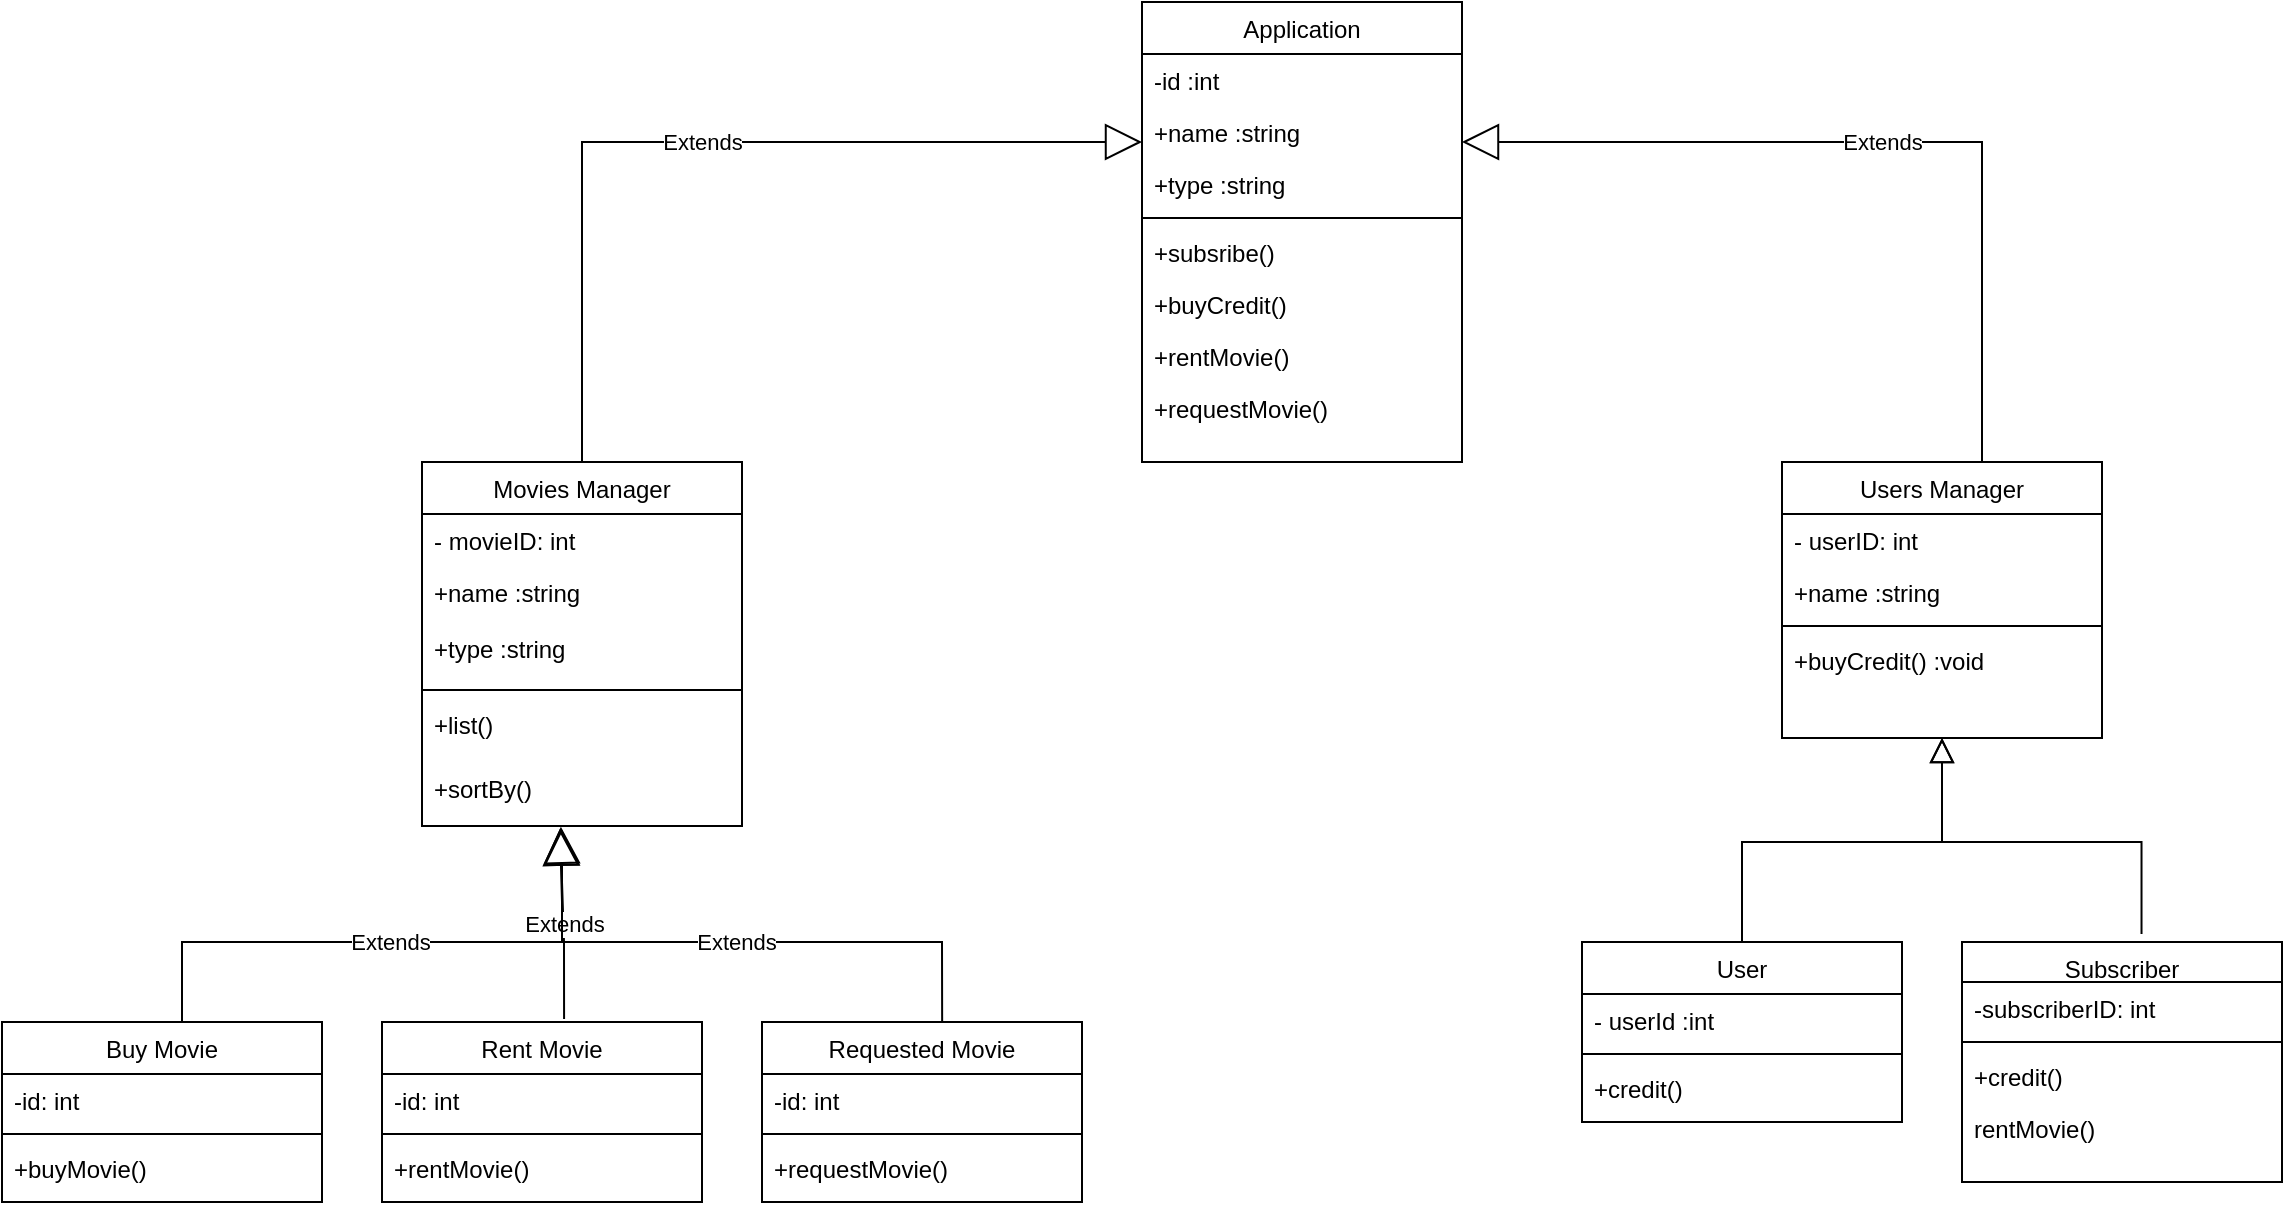 <mxfile version="20.3.0" type="device" pages="2"><diagram id="C5RBs43oDa-KdzZeNtuy" name="Page-1"><mxGraphModel dx="3225" dy="838" grid="1" gridSize="10" guides="1" tooltips="1" connect="1" arrows="1" fold="1" page="1" pageScale="1" pageWidth="827" pageHeight="1169" math="0" shadow="0"><root><mxCell id="WIyWlLk6GJQsqaUBKTNV-0"/><mxCell id="WIyWlLk6GJQsqaUBKTNV-1" parent="WIyWlLk6GJQsqaUBKTNV-0"/><mxCell id="zkfFHV4jXpPFQw0GAbJ--6" value="User" style="swimlane;fontStyle=0;align=center;verticalAlign=top;childLayout=stackLayout;horizontal=1;startSize=26;horizontalStack=0;resizeParent=1;resizeLast=0;collapsible=1;marginBottom=0;rounded=0;shadow=0;strokeWidth=1;" parent="WIyWlLk6GJQsqaUBKTNV-1" vertex="1"><mxGeometry x="-320" y="520" width="160" height="90" as="geometry"><mxRectangle x="130" y="380" width="160" height="26" as="alternateBounds"/></mxGeometry></mxCell><mxCell id="zkfFHV4jXpPFQw0GAbJ--7" value="- userId :int" style="text;align=left;verticalAlign=top;spacingLeft=4;spacingRight=4;overflow=hidden;rotatable=0;points=[[0,0.5],[1,0.5]];portConstraint=eastwest;" parent="zkfFHV4jXpPFQw0GAbJ--6" vertex="1"><mxGeometry y="26" width="160" height="26" as="geometry"/></mxCell><mxCell id="zkfFHV4jXpPFQw0GAbJ--9" value="" style="line;html=1;strokeWidth=1;align=left;verticalAlign=middle;spacingTop=-1;spacingLeft=3;spacingRight=3;rotatable=0;labelPosition=right;points=[];portConstraint=eastwest;" parent="zkfFHV4jXpPFQw0GAbJ--6" vertex="1"><mxGeometry y="52" width="160" height="8" as="geometry"/></mxCell><mxCell id="md8-glmPxRZWmat5-QHY-12" value="+credit()" style="text;align=left;verticalAlign=top;spacingLeft=4;spacingRight=4;overflow=hidden;rotatable=0;points=[[0,0.5],[1,0.5]];portConstraint=eastwest;" parent="zkfFHV4jXpPFQw0GAbJ--6" vertex="1"><mxGeometry y="60" width="160" height="26" as="geometry"/></mxCell><mxCell id="zkfFHV4jXpPFQw0GAbJ--17" value="Application" style="swimlane;fontStyle=0;align=center;verticalAlign=top;childLayout=stackLayout;horizontal=1;startSize=26;horizontalStack=0;resizeParent=1;resizeLast=0;collapsible=1;marginBottom=0;rounded=0;shadow=0;strokeWidth=1;" parent="WIyWlLk6GJQsqaUBKTNV-1" vertex="1"><mxGeometry x="-540" y="50" width="160" height="230" as="geometry"><mxRectangle x="550" y="140" width="160" height="26" as="alternateBounds"/></mxGeometry></mxCell><mxCell id="zkfFHV4jXpPFQw0GAbJ--18" value="-id :int" style="text;align=left;verticalAlign=top;spacingLeft=4;spacingRight=4;overflow=hidden;rotatable=0;points=[[0,0.5],[1,0.5]];portConstraint=eastwest;" parent="zkfFHV4jXpPFQw0GAbJ--17" vertex="1"><mxGeometry y="26" width="160" height="26" as="geometry"/></mxCell><mxCell id="zkfFHV4jXpPFQw0GAbJ--19" value="+name :string" style="text;align=left;verticalAlign=top;spacingLeft=4;spacingRight=4;overflow=hidden;rotatable=0;points=[[0,0.5],[1,0.5]];portConstraint=eastwest;rounded=0;shadow=0;html=0;" parent="zkfFHV4jXpPFQw0GAbJ--17" vertex="1"><mxGeometry y="52" width="160" height="26" as="geometry"/></mxCell><mxCell id="zkfFHV4jXpPFQw0GAbJ--20" value="+type :string" style="text;align=left;verticalAlign=top;spacingLeft=4;spacingRight=4;overflow=hidden;rotatable=0;points=[[0,0.5],[1,0.5]];portConstraint=eastwest;rounded=0;shadow=0;html=0;" parent="zkfFHV4jXpPFQw0GAbJ--17" vertex="1"><mxGeometry y="78" width="160" height="26" as="geometry"/></mxCell><mxCell id="zkfFHV4jXpPFQw0GAbJ--23" value="" style="line;html=1;strokeWidth=1;align=left;verticalAlign=middle;spacingTop=-1;spacingLeft=3;spacingRight=3;rotatable=0;labelPosition=right;points=[];portConstraint=eastwest;" parent="zkfFHV4jXpPFQw0GAbJ--17" vertex="1"><mxGeometry y="104" width="160" height="8" as="geometry"/></mxCell><mxCell id="zkfFHV4jXpPFQw0GAbJ--24" value="+subsribe()" style="text;align=left;verticalAlign=top;spacingLeft=4;spacingRight=4;overflow=hidden;rotatable=0;points=[[0,0.5],[1,0.5]];portConstraint=eastwest;" parent="zkfFHV4jXpPFQw0GAbJ--17" vertex="1"><mxGeometry y="112" width="160" height="26" as="geometry"/></mxCell><mxCell id="zkfFHV4jXpPFQw0GAbJ--25" value="+buyCredit()" style="text;align=left;verticalAlign=top;spacingLeft=4;spacingRight=4;overflow=hidden;rotatable=0;points=[[0,0.5],[1,0.5]];portConstraint=eastwest;" parent="zkfFHV4jXpPFQw0GAbJ--17" vertex="1"><mxGeometry y="138" width="160" height="26" as="geometry"/></mxCell><mxCell id="md8-glmPxRZWmat5-QHY-20" value="+rentMovie()" style="text;align=left;verticalAlign=top;spacingLeft=4;spacingRight=4;overflow=hidden;rotatable=0;points=[[0,0.5],[1,0.5]];portConstraint=eastwest;" parent="zkfFHV4jXpPFQw0GAbJ--17" vertex="1"><mxGeometry y="164" width="160" height="26" as="geometry"/></mxCell><mxCell id="md8-glmPxRZWmat5-QHY-21" value="+requestMovie()" style="text;align=left;verticalAlign=top;spacingLeft=4;spacingRight=4;overflow=hidden;rotatable=0;points=[[0,0.5],[1,0.5]];portConstraint=eastwest;" parent="zkfFHV4jXpPFQw0GAbJ--17" vertex="1"><mxGeometry y="190" width="160" height="40" as="geometry"/></mxCell><mxCell id="md8-glmPxRZWmat5-QHY-0" value="Users Manager" style="swimlane;fontStyle=0;align=center;verticalAlign=top;childLayout=stackLayout;horizontal=1;startSize=26;horizontalStack=0;resizeParent=1;resizeLast=0;collapsible=1;marginBottom=0;rounded=0;shadow=0;strokeWidth=1;" parent="WIyWlLk6GJQsqaUBKTNV-1" vertex="1"><mxGeometry x="-220" y="280" width="160" height="138" as="geometry"><mxRectangle x="130" y="380" width="160" height="26" as="alternateBounds"/></mxGeometry></mxCell><mxCell id="md8-glmPxRZWmat5-QHY-1" value="- userID: int" style="text;align=left;verticalAlign=top;spacingLeft=4;spacingRight=4;overflow=hidden;rotatable=0;points=[[0,0.5],[1,0.5]];portConstraint=eastwest;" parent="md8-glmPxRZWmat5-QHY-0" vertex="1"><mxGeometry y="26" width="160" height="26" as="geometry"/></mxCell><mxCell id="md8-glmPxRZWmat5-QHY-2" value="+name :string" style="text;align=left;verticalAlign=top;spacingLeft=4;spacingRight=4;overflow=hidden;rotatable=0;points=[[0,0.5],[1,0.5]];portConstraint=eastwest;rounded=0;shadow=0;html=0;" parent="md8-glmPxRZWmat5-QHY-0" vertex="1"><mxGeometry y="52" width="160" height="26" as="geometry"/></mxCell><mxCell id="md8-glmPxRZWmat5-QHY-3" value="" style="line;html=1;strokeWidth=1;align=left;verticalAlign=middle;spacingTop=-1;spacingLeft=3;spacingRight=3;rotatable=0;labelPosition=right;points=[];portConstraint=eastwest;" parent="md8-glmPxRZWmat5-QHY-0" vertex="1"><mxGeometry y="78" width="160" height="8" as="geometry"/></mxCell><mxCell id="md8-glmPxRZWmat5-QHY-5" value="+buyCredit() :void" style="text;align=left;verticalAlign=top;spacingLeft=4;spacingRight=4;overflow=hidden;rotatable=0;points=[[0,0.5],[1,0.5]];portConstraint=eastwest;" parent="md8-glmPxRZWmat5-QHY-0" vertex="1"><mxGeometry y="86" width="160" height="26" as="geometry"/></mxCell><mxCell id="md8-glmPxRZWmat5-QHY-13" value="Subscriber" style="swimlane;fontStyle=0;align=center;verticalAlign=top;childLayout=stackLayout;horizontal=1;startSize=20;horizontalStack=0;resizeParent=1;resizeLast=0;collapsible=1;marginBottom=0;rounded=0;shadow=0;strokeWidth=1;" parent="WIyWlLk6GJQsqaUBKTNV-1" vertex="1"><mxGeometry x="-130" y="520" width="160" height="120" as="geometry"><mxRectangle x="130" y="380" width="160" height="26" as="alternateBounds"/></mxGeometry></mxCell><mxCell id="md8-glmPxRZWmat5-QHY-14" value="-subscriberID: int" style="text;align=left;verticalAlign=top;spacingLeft=4;spacingRight=4;overflow=hidden;rotatable=0;points=[[0,0.5],[1,0.5]];portConstraint=eastwest;" parent="md8-glmPxRZWmat5-QHY-13" vertex="1"><mxGeometry y="20" width="160" height="26" as="geometry"/></mxCell><mxCell id="md8-glmPxRZWmat5-QHY-15" value="" style="line;html=1;strokeWidth=1;align=left;verticalAlign=middle;spacingTop=-1;spacingLeft=3;spacingRight=3;rotatable=0;labelPosition=right;points=[];portConstraint=eastwest;" parent="md8-glmPxRZWmat5-QHY-13" vertex="1"><mxGeometry y="46" width="160" height="8" as="geometry"/></mxCell><mxCell id="md8-glmPxRZWmat5-QHY-16" value="+credit()" style="text;align=left;verticalAlign=top;spacingLeft=4;spacingRight=4;overflow=hidden;rotatable=0;points=[[0,0.5],[1,0.5]];portConstraint=eastwest;" parent="md8-glmPxRZWmat5-QHY-13" vertex="1"><mxGeometry y="54" width="160" height="26" as="geometry"/></mxCell><mxCell id="md8-glmPxRZWmat5-QHY-17" value="rentMovie()" style="text;align=left;verticalAlign=top;spacingLeft=4;spacingRight=4;overflow=hidden;rotatable=0;points=[[0,0.5],[1,0.5]];portConstraint=eastwest;" parent="md8-glmPxRZWmat5-QHY-13" vertex="1"><mxGeometry y="80" width="160" height="26" as="geometry"/></mxCell><mxCell id="md8-glmPxRZWmat5-QHY-18" value="" style="endArrow=block;endSize=10;endFill=0;shadow=0;strokeWidth=1;rounded=0;edgeStyle=elbowEdgeStyle;elbow=vertical;" parent="WIyWlLk6GJQsqaUBKTNV-1" source="zkfFHV4jXpPFQw0GAbJ--6" edge="1"><mxGeometry width="160" relative="1" as="geometry"><mxPoint x="-240" y="520" as="sourcePoint"/><mxPoint x="-140" y="418" as="targetPoint"/><Array as="points"><mxPoint x="-90" y="470"/></Array></mxGeometry></mxCell><mxCell id="md8-glmPxRZWmat5-QHY-19" value="" style="endArrow=block;endSize=10;endFill=0;shadow=0;strokeWidth=1;rounded=0;edgeStyle=elbowEdgeStyle;elbow=vertical;exitX=0.561;exitY=-0.033;exitDx=0;exitDy=0;exitPerimeter=0;entryX=0.5;entryY=1;entryDx=0;entryDy=0;" parent="WIyWlLk6GJQsqaUBKTNV-1" source="md8-glmPxRZWmat5-QHY-13" target="md8-glmPxRZWmat5-QHY-0" edge="1"><mxGeometry width="160" relative="1" as="geometry"><mxPoint x="-230" y="530" as="sourcePoint"/><mxPoint x="-110" y="420" as="targetPoint"/><Array as="points"><mxPoint x="-90" y="470"/></Array></mxGeometry></mxCell><mxCell id="md8-glmPxRZWmat5-QHY-23" value="Extends" style="endArrow=block;endSize=16;endFill=0;html=1;rounded=0;" parent="WIyWlLk6GJQsqaUBKTNV-1" edge="1"><mxGeometry width="160" relative="1" as="geometry"><mxPoint x="-120" y="280" as="sourcePoint"/><mxPoint x="-380" y="120" as="targetPoint"/><Array as="points"><mxPoint x="-120" y="120"/></Array></mxGeometry></mxCell><mxCell id="md8-glmPxRZWmat5-QHY-24" value="Buy Movie" style="swimlane;fontStyle=0;align=center;verticalAlign=top;childLayout=stackLayout;horizontal=1;startSize=26;horizontalStack=0;resizeParent=1;resizeLast=0;collapsible=1;marginBottom=0;rounded=0;shadow=0;strokeWidth=1;" parent="WIyWlLk6GJQsqaUBKTNV-1" vertex="1"><mxGeometry x="-1110" y="560" width="160" height="90" as="geometry"><mxRectangle x="130" y="380" width="160" height="26" as="alternateBounds"/></mxGeometry></mxCell><mxCell id="md8-glmPxRZWmat5-QHY-25" value="-id: int" style="text;align=left;verticalAlign=top;spacingLeft=4;spacingRight=4;overflow=hidden;rotatable=0;points=[[0,0.5],[1,0.5]];portConstraint=eastwest;" parent="md8-glmPxRZWmat5-QHY-24" vertex="1"><mxGeometry y="26" width="160" height="26" as="geometry"/></mxCell><mxCell id="md8-glmPxRZWmat5-QHY-26" value="" style="line;html=1;strokeWidth=1;align=left;verticalAlign=middle;spacingTop=-1;spacingLeft=3;spacingRight=3;rotatable=0;labelPosition=right;points=[];portConstraint=eastwest;" parent="md8-glmPxRZWmat5-QHY-24" vertex="1"><mxGeometry y="52" width="160" height="8" as="geometry"/></mxCell><mxCell id="md8-glmPxRZWmat5-QHY-27" value="+buyMovie()" style="text;align=left;verticalAlign=top;spacingLeft=4;spacingRight=4;overflow=hidden;rotatable=0;points=[[0,0.5],[1,0.5]];portConstraint=eastwest;" parent="md8-glmPxRZWmat5-QHY-24" vertex="1"><mxGeometry y="60" width="160" height="26" as="geometry"/></mxCell><mxCell id="md8-glmPxRZWmat5-QHY-28" value="Movies Manager" style="swimlane;fontStyle=0;align=center;verticalAlign=top;childLayout=stackLayout;horizontal=1;startSize=26;horizontalStack=0;resizeParent=1;resizeLast=0;collapsible=1;marginBottom=0;rounded=0;shadow=0;strokeWidth=1;" parent="WIyWlLk6GJQsqaUBKTNV-1" vertex="1"><mxGeometry x="-900" y="280" width="160" height="182" as="geometry"><mxRectangle x="130" y="380" width="160" height="26" as="alternateBounds"/></mxGeometry></mxCell><mxCell id="md8-glmPxRZWmat5-QHY-29" value="- movieID: int" style="text;align=left;verticalAlign=top;spacingLeft=4;spacingRight=4;overflow=hidden;rotatable=0;points=[[0,0.5],[1,0.5]];portConstraint=eastwest;" parent="md8-glmPxRZWmat5-QHY-28" vertex="1"><mxGeometry y="26" width="160" height="26" as="geometry"/></mxCell><mxCell id="md8-glmPxRZWmat5-QHY-30" value="+name :string" style="text;align=left;verticalAlign=top;spacingLeft=4;spacingRight=4;overflow=hidden;rotatable=0;points=[[0,0.5],[1,0.5]];portConstraint=eastwest;rounded=0;shadow=0;html=0;" parent="md8-glmPxRZWmat5-QHY-28" vertex="1"><mxGeometry y="52" width="160" height="28" as="geometry"/></mxCell><mxCell id="md8-glmPxRZWmat5-QHY-41" value="+type :string" style="text;align=left;verticalAlign=top;spacingLeft=4;spacingRight=4;overflow=hidden;rotatable=0;points=[[0,0.5],[1,0.5]];portConstraint=eastwest;rounded=0;shadow=0;html=0;" parent="md8-glmPxRZWmat5-QHY-28" vertex="1"><mxGeometry y="80" width="160" height="30" as="geometry"/></mxCell><mxCell id="md8-glmPxRZWmat5-QHY-31" value="" style="line;html=1;strokeWidth=1;align=left;verticalAlign=middle;spacingTop=-1;spacingLeft=3;spacingRight=3;rotatable=0;labelPosition=right;points=[];portConstraint=eastwest;" parent="md8-glmPxRZWmat5-QHY-28" vertex="1"><mxGeometry y="110" width="160" height="8" as="geometry"/></mxCell><mxCell id="md8-glmPxRZWmat5-QHY-60" value="Extends" style="endArrow=block;endSize=16;endFill=0;html=1;rounded=0;entryX=0.434;entryY=1.012;entryDx=0;entryDy=0;entryPerimeter=0;" parent="md8-glmPxRZWmat5-QHY-28" target="md8-glmPxRZWmat5-QHY-43" edge="1"><mxGeometry width="160" relative="1" as="geometry"><mxPoint x="-120" y="280" as="sourcePoint"/><mxPoint x="70" y="170" as="targetPoint"/><Array as="points"><mxPoint x="-120" y="240"/><mxPoint x="70" y="240"/><mxPoint x="70" y="200"/></Array></mxGeometry></mxCell><mxCell id="md8-glmPxRZWmat5-QHY-42" value="+list()&#10;&#10;sortBy()" style="text;align=left;verticalAlign=top;spacingLeft=4;spacingRight=4;overflow=hidden;rotatable=0;points=[[0,0.5],[1,0.5]];portConstraint=eastwest;rounded=0;shadow=0;html=0;" parent="md8-glmPxRZWmat5-QHY-28" vertex="1"><mxGeometry y="118" width="160" height="32" as="geometry"/></mxCell><mxCell id="md8-glmPxRZWmat5-QHY-43" value="+sortBy()" style="text;align=left;verticalAlign=top;spacingLeft=4;spacingRight=4;overflow=hidden;rotatable=0;points=[[0,0.5],[1,0.5]];portConstraint=eastwest;rounded=0;shadow=0;html=0;" parent="md8-glmPxRZWmat5-QHY-28" vertex="1"><mxGeometry y="150" width="160" height="32" as="geometry"/></mxCell><mxCell id="md8-glmPxRZWmat5-QHY-40" value="Extends" style="endArrow=block;endSize=16;endFill=0;html=1;rounded=0;" parent="WIyWlLk6GJQsqaUBKTNV-1" edge="1"><mxGeometry width="160" relative="1" as="geometry"><mxPoint x="-820" y="280" as="sourcePoint"/><mxPoint x="-540" y="120" as="targetPoint"/><Array as="points"><mxPoint x="-820" y="120"/></Array></mxGeometry></mxCell><mxCell id="md8-glmPxRZWmat5-QHY-45" value="Rent Movie" style="swimlane;fontStyle=0;align=center;verticalAlign=top;childLayout=stackLayout;horizontal=1;startSize=26;horizontalStack=0;resizeParent=1;resizeLast=0;collapsible=1;marginBottom=0;rounded=0;shadow=0;strokeWidth=1;" parent="WIyWlLk6GJQsqaUBKTNV-1" vertex="1"><mxGeometry x="-920" y="560" width="160" height="90" as="geometry"><mxRectangle x="130" y="380" width="160" height="26" as="alternateBounds"/></mxGeometry></mxCell><mxCell id="md8-glmPxRZWmat5-QHY-46" value="-id: int" style="text;align=left;verticalAlign=top;spacingLeft=4;spacingRight=4;overflow=hidden;rotatable=0;points=[[0,0.5],[1,0.5]];portConstraint=eastwest;" parent="md8-glmPxRZWmat5-QHY-45" vertex="1"><mxGeometry y="26" width="160" height="26" as="geometry"/></mxCell><mxCell id="md8-glmPxRZWmat5-QHY-47" value="" style="line;html=1;strokeWidth=1;align=left;verticalAlign=middle;spacingTop=-1;spacingLeft=3;spacingRight=3;rotatable=0;labelPosition=right;points=[];portConstraint=eastwest;" parent="md8-glmPxRZWmat5-QHY-45" vertex="1"><mxGeometry y="52" width="160" height="8" as="geometry"/></mxCell><mxCell id="md8-glmPxRZWmat5-QHY-48" value="+rentMovie()" style="text;align=left;verticalAlign=top;spacingLeft=4;spacingRight=4;overflow=hidden;rotatable=0;points=[[0,0.5],[1,0.5]];portConstraint=eastwest;" parent="md8-glmPxRZWmat5-QHY-45" vertex="1"><mxGeometry y="60" width="160" height="26" as="geometry"/></mxCell><mxCell id="md8-glmPxRZWmat5-QHY-49" value="Requested Movie" style="swimlane;fontStyle=0;align=center;verticalAlign=top;childLayout=stackLayout;horizontal=1;startSize=26;horizontalStack=0;resizeParent=1;resizeLast=0;collapsible=1;marginBottom=0;rounded=0;shadow=0;strokeWidth=1;" parent="WIyWlLk6GJQsqaUBKTNV-1" vertex="1"><mxGeometry x="-730" y="560" width="160" height="90" as="geometry"><mxRectangle x="130" y="380" width="160" height="26" as="alternateBounds"/></mxGeometry></mxCell><mxCell id="md8-glmPxRZWmat5-QHY-50" value="-id: int" style="text;align=left;verticalAlign=top;spacingLeft=4;spacingRight=4;overflow=hidden;rotatable=0;points=[[0,0.5],[1,0.5]];portConstraint=eastwest;" parent="md8-glmPxRZWmat5-QHY-49" vertex="1"><mxGeometry y="26" width="160" height="26" as="geometry"/></mxCell><mxCell id="md8-glmPxRZWmat5-QHY-51" value="" style="line;html=1;strokeWidth=1;align=left;verticalAlign=middle;spacingTop=-1;spacingLeft=3;spacingRight=3;rotatable=0;labelPosition=right;points=[];portConstraint=eastwest;" parent="md8-glmPxRZWmat5-QHY-49" vertex="1"><mxGeometry y="52" width="160" height="8" as="geometry"/></mxCell><mxCell id="md8-glmPxRZWmat5-QHY-52" value="+requestMovie()" style="text;align=left;verticalAlign=top;spacingLeft=4;spacingRight=4;overflow=hidden;rotatable=0;points=[[0,0.5],[1,0.5]];portConstraint=eastwest;" parent="md8-glmPxRZWmat5-QHY-49" vertex="1"><mxGeometry y="60" width="160" height="26" as="geometry"/></mxCell><mxCell id="md8-glmPxRZWmat5-QHY-61" value="Extends" style="endArrow=block;endSize=16;endFill=0;html=1;rounded=0;exitX=0.569;exitY=-0.017;exitDx=0;exitDy=0;exitPerimeter=0;entryX=0.436;entryY=1.042;entryDx=0;entryDy=0;entryPerimeter=0;" parent="WIyWlLk6GJQsqaUBKTNV-1" source="md8-glmPxRZWmat5-QHY-45" target="md8-glmPxRZWmat5-QHY-43" edge="1"><mxGeometry width="160" relative="1" as="geometry"><mxPoint x="-1010" y="570" as="sourcePoint"/><mxPoint x="-820" y="480" as="targetPoint"/><Array as="points"><mxPoint x="-829" y="520"/><mxPoint x="-830" y="490"/></Array></mxGeometry></mxCell><mxCell id="md8-glmPxRZWmat5-QHY-62" value="Extends" style="endArrow=block;endSize=16;endFill=0;html=1;rounded=0;exitX=0.563;exitY=0;exitDx=0;exitDy=0;entryX=0.431;entryY=1.041;entryDx=0;entryDy=0;entryPerimeter=0;exitPerimeter=0;" parent="WIyWlLk6GJQsqaUBKTNV-1" source="md8-glmPxRZWmat5-QHY-49" target="md8-glmPxRZWmat5-QHY-43" edge="1"><mxGeometry width="160" relative="1" as="geometry"><mxPoint x="-1000" y="580" as="sourcePoint"/><mxPoint x="-810" y="470" as="targetPoint"/><Array as="points"><mxPoint x="-640" y="520"/><mxPoint x="-830" y="520"/><mxPoint x="-830" y="500"/></Array></mxGeometry></mxCell></root></mxGraphModel></diagram><diagram id="HnvfLA24uRqo_nypJUWs" name="Sayfa -2"><mxGraphModel dx="2789" dy="838" grid="1" gridSize="10" guides="1" tooltips="1" connect="1" arrows="1" fold="1" page="1" pageScale="1" pageWidth="827" pageHeight="1169" math="0" shadow="0"><root><mxCell id="0"/><mxCell id="1" parent="0"/><mxCell id="9D3cfEzX0WPhzhPszO3k-1" value="&lt;p style=&quot;margin:0px;margin-top:4px;text-align:center;&quot;&gt;&lt;b&gt;Elevator&lt;/b&gt;&lt;/p&gt;&lt;hr size=&quot;1&quot;&gt;&lt;p style=&quot;margin:0px;margin-left:4px;&quot;&gt;+ capacity: int&lt;/p&gt;&lt;hr size=&quot;1&quot;&gt;&lt;p style=&quot;margin:0px;margin-left:4px;&quot;&gt;+ energySavingMode(): bool&lt;/p&gt;&lt;p style=&quot;margin:0px;margin-left:4px;&quot;&gt;+goDown(floorNumber): int&lt;/p&gt;&lt;p style=&quot;margin:0px;margin-left:4px;&quot;&gt;+goup(floorNumber): int&lt;/p&gt;" style="verticalAlign=top;align=left;overflow=fill;fontSize=12;fontFamily=Helvetica;html=1;rounded=1;" parent="1" vertex="1"><mxGeometry x="-450" y="320" width="160" height="120" as="geometry"/></mxCell><mxCell id="9D3cfEzX0WPhzhPszO3k-3" value="" style="text;strokeColor=none;fillColor=none;align=left;verticalAlign=middle;spacingTop=-1;spacingLeft=4;spacingRight=4;rotatable=0;labelPosition=right;points=[];portConstraint=eastwest;rounded=1;" parent="1" vertex="1"><mxGeometry x="-790" y="378" width="100" height="14" as="geometry"/></mxCell><mxCell id="9D3cfEzX0WPhzhPszO3k-4" value="&lt;p style=&quot;margin:0px;margin-top:4px;text-align:center;&quot;&gt;&lt;b&gt;ElevatorSimulationApp&lt;/b&gt;&lt;/p&gt;&lt;p style=&quot;margin:0px;margin-left:4px;&quot;&gt;&lt;br&gt;&lt;/p&gt;&lt;hr size=&quot;1&quot;&gt;&lt;p style=&quot;margin:0px;margin-left:4px;&quot;&gt;+ timer()&lt;/p&gt;&lt;p style=&quot;margin:0px;margin-left:4px;&quot;&gt;+saveLog()&lt;/p&gt;&lt;p style=&quot;margin:0px;margin-left:4px;&quot;&gt;&lt;br&gt;&lt;/p&gt;" style="verticalAlign=top;align=left;overflow=fill;fontSize=12;fontFamily=Helvetica;html=1;rounded=1;" parent="1" vertex="1"><mxGeometry x="-750" y="130" width="160" height="90" as="geometry"/></mxCell><mxCell id="9D3cfEzX0WPhzhPszO3k-5" value="&lt;p style=&quot;margin:0px;margin-top:4px;text-align:center;&quot;&gt;&lt;b&gt;RandomPassengerCreator&lt;/b&gt;&lt;/p&gt;&lt;p style=&quot;margin:0px;margin-left:4px;&quot;&gt;&lt;br&gt;&lt;/p&gt;&lt;hr size=&quot;1&quot;&gt;&lt;p style=&quot;margin:0px;margin-left:4px;&quot;&gt;&lt;br&gt;&lt;/p&gt;&lt;p style=&quot;margin:0px;margin-left:4px;&quot;&gt;+createPassenger()&lt;/p&gt;&lt;p style=&quot;margin:0px;margin-left:4px;&quot;&gt;setTime()&lt;/p&gt;&lt;p style=&quot;margin:0px;margin-left:4px;&quot;&gt;setDeparture()&lt;/p&gt;&lt;p style=&quot;margin:0px;margin-left:4px;&quot;&gt;setArrival()&lt;/p&gt;" style="verticalAlign=top;align=left;overflow=fill;fontSize=12;fontFamily=Helvetica;html=1;rounded=1;" parent="1" vertex="1"><mxGeometry x="-870" y="325" width="160" height="120" as="geometry"/></mxCell><mxCell id="aXBuJ60GUll8XVKKBmDJ-1" value="&lt;p style=&quot;margin:0px;margin-top:4px;text-align:center;&quot;&gt;&lt;b&gt;ElevatorProgrammer&lt;/b&gt;&lt;/p&gt;&lt;p style=&quot;margin:0px;margin-left:4px;&quot;&gt;&lt;br&gt;&lt;/p&gt;&lt;hr size=&quot;1&quot;&gt;&lt;p style=&quot;margin:0px;margin-left:4px;&quot;&gt;&lt;br&gt;&lt;/p&gt;&lt;p style=&quot;margin:0px;margin-left:4px;&quot;&gt;+getLocationOfElevator()&lt;/p&gt;&lt;p style=&quot;margin:0px;margin-left:4px;&quot;&gt;assignElevatorReequest()&lt;/p&gt;&lt;p style=&quot;margin:0px;margin-left:4px;&quot;&gt;getFloorRequested()&lt;/p&gt;" style="verticalAlign=top;align=left;overflow=fill;fontSize=12;fontFamily=Helvetica;html=1;rounded=1;" vertex="1" parent="1"><mxGeometry x="-680" y="325" width="160" height="110" as="geometry"/></mxCell><mxCell id="aXBuJ60GUll8XVKKBmDJ-2" value="&lt;p style=&quot;margin:0px;margin-top:4px;text-align:center;&quot;&gt;&lt;b&gt;ControlPanel&lt;/b&gt;&lt;/p&gt;&lt;p style=&quot;margin:0px;margin-left:4px;&quot;&gt;&lt;br&gt;&lt;/p&gt;&lt;hr size=&quot;1&quot;&gt;&lt;p style=&quot;margin:0px;margin-left:4px;&quot;&gt;&lt;br&gt;&lt;/p&gt;&lt;p style=&quot;margin:0px;margin-left:4px;&quot;&gt;+floorDoor()&lt;/p&gt;&lt;p style=&quot;margin:0px;margin-left:4px;&quot;&gt;+floorLight()&lt;/p&gt;&lt;p style=&quot;margin:0px;margin-left:4px;&quot;&gt;+floorRing()&lt;/p&gt;&lt;p style=&quot;margin:0px;margin-left:4px;&quot;&gt;+floorWaitingTime()&lt;/p&gt;&lt;p style=&quot;margin:0px;margin-left:4px;&quot;&gt;+capacityOverload()&lt;/p&gt;&lt;p style=&quot;margin:0px;margin-left:4px;&quot;&gt;&lt;br&gt;&lt;/p&gt;" style="verticalAlign=top;align=left;overflow=fill;fontSize=12;fontFamily=Helvetica;html=1;rounded=1;" vertex="1" parent="1"><mxGeometry x="-200" y="300" width="160" height="140" as="geometry"/></mxCell><mxCell id="aXBuJ60GUll8XVKKBmDJ-3" value="&lt;p style=&quot;margin:0px;margin-top:4px;text-align:center;&quot;&gt;&lt;b&gt;ElevatorControlPanel&lt;/b&gt;&lt;/p&gt;&lt;p style=&quot;margin:0px;margin-left:4px;&quot;&gt;&lt;br&gt;&lt;/p&gt;&lt;hr size=&quot;1&quot;&gt;&lt;p style=&quot;margin:0px;margin-left:4px;&quot;&gt;&lt;br&gt;&lt;/p&gt;&lt;p style=&quot;margin:0px;margin-left:4px;&quot;&gt;+targetFloorButton()&lt;/p&gt;&lt;p style=&quot;margin:0px;margin-left:4px;&quot;&gt;+requestOpenDoor()&lt;/p&gt;&lt;p style=&quot;margin:0px;margin-left:4px;&quot;&gt;+requestCloseDoor()&lt;/p&gt;&lt;p style=&quot;margin:0px;margin-left:4px;&quot;&gt;+emergencyButton()&lt;/p&gt;&lt;p style=&quot;margin:0px;margin-left:4px;&quot;&gt;+stopButton()&lt;/p&gt;&lt;p style=&quot;margin:0px;margin-left:4px;&quot;&gt;+LocationElevator()&lt;/p&gt;&lt;p style=&quot;margin:0px;margin-left:4px;&quot;&gt;+energySavingModel()&lt;/p&gt;&lt;p style=&quot;margin:0px;margin-left:4px;&quot;&gt;&lt;br&gt;&lt;/p&gt;" style="verticalAlign=top;align=left;overflow=fill;fontSize=12;fontFamily=Helvetica;html=1;rounded=1;" vertex="1" parent="1"><mxGeometry x="-310" y="580" width="160" height="170" as="geometry"/></mxCell><mxCell id="aXBuJ60GUll8XVKKBmDJ-4" value="&lt;p style=&quot;margin:0px;margin-top:4px;text-align:center;&quot;&gt;&lt;b&gt;FloorControlPanel&lt;/b&gt;&lt;/p&gt;&lt;hr size=&quot;1&quot;&gt;&lt;p style=&quot;margin:0px;margin-left:4px;&quot;&gt;+ floorNumber: int&lt;/p&gt;&lt;hr size=&quot;1&quot;&gt;&lt;p style=&quot;margin:0px;margin-left:4px;&quot;&gt;+ requestGoUp():&amp;nbsp;&lt;/p&gt;&lt;p style=&quot;margin:0px;margin-left:4px;&quot;&gt;+requestgoDown()&lt;/p&gt;&lt;p style=&quot;margin:0px;margin-left:4px;&quot;&gt;+directionOfElevator()&lt;/p&gt;&lt;p style=&quot;margin:0px;margin-left:4px;&quot;&gt;+locationOfElevator()&lt;/p&gt;" style="verticalAlign=top;align=left;overflow=fill;fontSize=12;fontFamily=Helvetica;html=1;rounded=1;" vertex="1" parent="1"><mxGeometry x="-140" y="580" width="160" height="120" as="geometry"/></mxCell><mxCell id="aXBuJ60GUll8XVKKBmDJ-5" value="1" style="endArrow=open;html=1;endSize=12;startArrow=diamondThin;startSize=14;startFill=0;edgeStyle=orthogonalEdgeStyle;align=left;verticalAlign=bottom;rounded=1;exitX=0.5;exitY=0;exitDx=0;exitDy=0;entryX=0.461;entryY=0.998;entryDx=0;entryDy=0;entryPerimeter=0;" edge="1" parent="1" source="aXBuJ60GUll8XVKKBmDJ-3" target="aXBuJ60GUll8XVKKBmDJ-2"><mxGeometry x="-1" y="3" relative="1" as="geometry"><mxPoint x="-220" y="530" as="sourcePoint"/><mxPoint x="-60" y="530" as="targetPoint"/><Array as="points"><mxPoint x="-230" y="530"/><mxPoint x="-126" y="530"/></Array></mxGeometry></mxCell><mxCell id="aXBuJ60GUll8XVKKBmDJ-6" value="1" style="endArrow=open;html=1;endSize=12;startArrow=diamondThin;startSize=14;startFill=0;edgeStyle=orthogonalEdgeStyle;align=left;verticalAlign=bottom;rounded=1;exitX=0.5;exitY=0;exitDx=0;exitDy=0;" edge="1" parent="1" source="aXBuJ60GUll8XVKKBmDJ-4"><mxGeometry x="-1" y="3" relative="1" as="geometry"><mxPoint x="-220" y="590" as="sourcePoint"/><mxPoint x="-127" y="440" as="targetPoint"/><Array as="points"><mxPoint x="-60" y="530"/><mxPoint x="-127" y="530"/></Array></mxGeometry></mxCell><mxCell id="aXBuJ60GUll8XVKKBmDJ-7" value="1" style="endArrow=open;html=1;endSize=12;startArrow=diamondThin;startSize=14;startFill=1;edgeStyle=orthogonalEdgeStyle;align=left;verticalAlign=bottom;rounded=1;exitX=0.008;exitY=0.445;exitDx=0;exitDy=0;exitPerimeter=0;entryX=1.013;entryY=0.432;entryDx=0;entryDy=0;entryPerimeter=0;" edge="1" parent="1" source="aXBuJ60GUll8XVKKBmDJ-2" target="9D3cfEzX0WPhzhPszO3k-1"><mxGeometry x="-1" y="3" relative="1" as="geometry"><mxPoint x="-370" y="310" as="sourcePoint"/><mxPoint x="-210" y="310" as="targetPoint"/></mxGeometry></mxCell><mxCell id="aXBuJ60GUll8XVKKBmDJ-8" value="1" style="endArrow=open;html=1;endSize=12;startArrow=diamondThin;startSize=14;startFill=0;edgeStyle=orthogonalEdgeStyle;align=left;verticalAlign=bottom;rounded=1;exitX=0;exitY=0.5;exitDx=0;exitDy=0;entryX=1;entryY=0.5;entryDx=0;entryDy=0;" edge="1" parent="1" source="9D3cfEzX0WPhzhPszO3k-1" target="aXBuJ60GUll8XVKKBmDJ-1"><mxGeometry x="-1" y="3" relative="1" as="geometry"><mxPoint x="-590" y="540.28" as="sourcePoint"/><mxPoint x="-486.24" y="400.0" as="targetPoint"/><Array as="points"><mxPoint x="-480" y="380"/><mxPoint x="-480" y="380"/></Array></mxGeometry></mxCell><mxCell id="aXBuJ60GUll8XVKKBmDJ-13" value="1" style="endArrow=open;html=1;endSize=12;startArrow=diamondThin;startSize=14;startFill=1;edgeStyle=orthogonalEdgeStyle;align=left;verticalAlign=bottom;rounded=1;exitX=0.5;exitY=0;exitDx=0;exitDy=0;entryX=0.5;entryY=1;entryDx=0;entryDy=0;" edge="1" parent="1" source="aXBuJ60GUll8XVKKBmDJ-1" target="9D3cfEzX0WPhzhPszO3k-4"><mxGeometry x="-1" y="3" relative="1" as="geometry"><mxPoint x="-650.8" y="260.5" as="sourcePoint"/><mxPoint x="-740" y="270.04" as="targetPoint"/><Array as="points"><mxPoint x="-600" y="280"/><mxPoint x="-670" y="280"/></Array></mxGeometry></mxCell><mxCell id="aXBuJ60GUll8XVKKBmDJ-14" value="1" style="endArrow=open;html=1;endSize=12;startArrow=diamondThin;startSize=14;startFill=1;edgeStyle=orthogonalEdgeStyle;align=left;verticalAlign=bottom;rounded=1;exitX=0.5;exitY=0;exitDx=0;exitDy=0;entryX=0.5;entryY=1;entryDx=0;entryDy=0;" edge="1" parent="1" source="9D3cfEzX0WPhzhPszO3k-5" target="9D3cfEzX0WPhzhPszO3k-4"><mxGeometry x="-1" y="3" relative="1" as="geometry"><mxPoint x="-590" y="335" as="sourcePoint"/><mxPoint x="-660" y="230" as="targetPoint"/><Array as="points"><mxPoint x="-790" y="280"/><mxPoint x="-670" y="280"/></Array></mxGeometry></mxCell></root></mxGraphModel></diagram></mxfile>